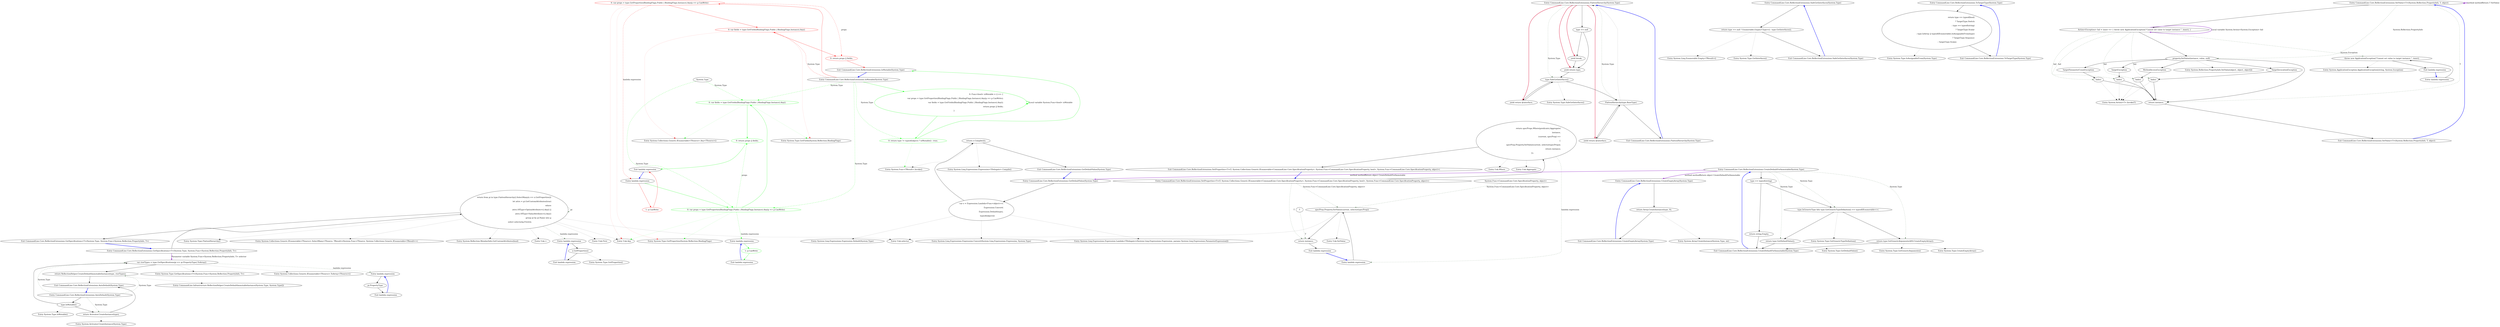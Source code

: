 digraph  {
n111 [label="System.Func<CommandLine.Core.SpecificationProperty, object>", span=""];
n112 [label=T, span=""];
n0 [cluster="CommandLine.Core.ReflectionExtensions.GetSpecifications<T>(System.Type, System.Func<System.Reflection.PropertyInfo, T>)", label="Entry CommandLine.Core.ReflectionExtensions.GetSpecifications<T>(System.Type, System.Func<System.Reflection.PropertyInfo, T>)", span="14-14"];
n1 [cluster="CommandLine.Core.ReflectionExtensions.GetSpecifications<T>(System.Type, System.Func<System.Reflection.PropertyInfo, T>)", label="return from pi in type.FlattenHierarchy().SelectMany(x => x.GetProperties())\r\n                   let attrs = pi.GetCustomAttributes(true)\r\n                   where\r\n                       attrs.OfType<OptionAttribute>().Any() ||\r\n                       attrs.OfType<ValueAttribute>().Any()\r\n                   group pi by pi.Name into g\r\n                   select selector(g.First());", span="16-22"];
n2 [cluster="CommandLine.Core.ReflectionExtensions.GetSpecifications<T>(System.Type, System.Func<System.Reflection.PropertyInfo, T>)", label="Exit CommandLine.Core.ReflectionExtensions.GetSpecifications<T>(System.Type, System.Func<System.Reflection.PropertyInfo, T>)", span="14-14"];
n3 [cluster="System.Type.FlattenHierarchy()", label="Entry System.Type.FlattenHierarchy()", span="25-25"];
n4 [cluster="System.Collections.Generic.IEnumerable<TSource>.SelectMany<TSource, TResult>(System.Func<TSource, System.Collections.Generic.IEnumerable<TResult>>)", label="Entry System.Collections.Generic.IEnumerable<TSource>.SelectMany<TSource, TResult>(System.Func<TSource, System.Collections.Generic.IEnumerable<TResult>>)", span="0-0"];
n5 [cluster="System.Reflection.MemberInfo.GetCustomAttributes(bool)", label="Entry System.Reflection.MemberInfo.GetCustomAttributes(bool)", span="0-0"];
n6 [cluster="Unk.>", label="Entry Unk.>", span=""];
n7 [cluster="Unk.Any", label="Entry Unk.Any", span=""];
n8 [cluster="Unk.First", label="Entry Unk.First", span=""];
n9 [cluster="Unk.selector", label="Entry Unk.selector", span=""];
n10 [cluster="lambda expression", label="Entry lambda expression", span="16-16"];
n11 [cluster="lambda expression", label="x.GetProperties()", span="16-16"];
n12 [cluster="lambda expression", label="Exit lambda expression", span="16-16"];
n13 [cluster="System.Type.GetProperties()", label="Entry System.Type.GetProperties()", span="0-0"];
n14 [cluster="CommandLine.Core.ReflectionExtensions.FlattenHierarchy(System.Type)", label="Entry CommandLine.Core.ReflectionExtensions.FlattenHierarchy(System.Type)", span="25-25"];
n15 [cluster="CommandLine.Core.ReflectionExtensions.FlattenHierarchy(System.Type)", label="type == null", span="27-27"];
n16 [cluster="CommandLine.Core.ReflectionExtensions.FlattenHierarchy(System.Type)", label="yield break;", span="29-29"];
n17 [cluster="CommandLine.Core.ReflectionExtensions.FlattenHierarchy(System.Type)", label="yield return type;", span="31-31"];
n19 [cluster="CommandLine.Core.ReflectionExtensions.FlattenHierarchy(System.Type)", label="yield return @interface;", span="34-34"];
n21 [cluster="CommandLine.Core.ReflectionExtensions.FlattenHierarchy(System.Type)", label="yield return @interface;", span="38-38"];
n18 [cluster="CommandLine.Core.ReflectionExtensions.FlattenHierarchy(System.Type)", label="type.SafeGetInterfaces()", span="32-32"];
n20 [cluster="CommandLine.Core.ReflectionExtensions.FlattenHierarchy(System.Type)", label="FlattenHierarchy(type.BaseType)", span="36-36"];
n23 [cluster="System.Type.SafeGetInterfaces()", label="Entry System.Type.SafeGetInterfaces()", span="42-42"];
n22 [cluster="CommandLine.Core.ReflectionExtensions.FlattenHierarchy(System.Type)", label="Exit CommandLine.Core.ReflectionExtensions.FlattenHierarchy(System.Type)", span="25-25"];
n24 [cluster="CommandLine.Core.ReflectionExtensions.SafeGetInterfaces(System.Type)", label="Entry CommandLine.Core.ReflectionExtensions.SafeGetInterfaces(System.Type)", span="42-42"];
n25 [cluster="CommandLine.Core.ReflectionExtensions.SafeGetInterfaces(System.Type)", label="return type == null ? Enumerable.Empty<Type>() : type.GetInterfaces();", span="44-44"];
n26 [cluster="CommandLine.Core.ReflectionExtensions.SafeGetInterfaces(System.Type)", label="Exit CommandLine.Core.ReflectionExtensions.SafeGetInterfaces(System.Type)", span="42-42"];
n27 [cluster="System.Linq.Enumerable.Empty<TResult>()", label="Entry System.Linq.Enumerable.Empty<TResult>()", span="0-0"];
n28 [cluster="System.Type.GetInterfaces()", label="Entry System.Type.GetInterfaces()", span="0-0"];
n29 [cluster="CommandLine.Core.ReflectionExtensions.ToTargetType(System.Type)", label="Entry CommandLine.Core.ReflectionExtensions.ToTargetType(System.Type)", span="47-47"];
n30 [cluster="CommandLine.Core.ReflectionExtensions.ToTargetType(System.Type)", label="return type == typeof(bool)\r\n                       ? TargetType.Switch\r\n                       : type == typeof(string)\r\n                             ? TargetType.Scalar\r\n                             : type.IsArray || typeof(IEnumerable).IsAssignableFrom(type)\r\n                                   ? TargetType.Sequence\r\n                                   : TargetType.Scalar;", span="49-55"];
n31 [cluster="CommandLine.Core.ReflectionExtensions.ToTargetType(System.Type)", label="Exit CommandLine.Core.ReflectionExtensions.ToTargetType(System.Type)", span="47-47"];
n32 [cluster="System.Type.IsAssignableFrom(System.Type)", label="Entry System.Type.IsAssignableFrom(System.Type)", span="0-0"];
n33 [cluster="CommandLine.Core.ReflectionExtensions.SetProperties<T>(T, System.Collections.Generic.IEnumerable<CommandLine.Core.SpecificationProperty>, System.Func<CommandLine.Core.SpecificationProperty, bool>, System.Func<CommandLine.Core.SpecificationProperty, object>)", label="Entry CommandLine.Core.ReflectionExtensions.SetProperties<T>(T, System.Collections.Generic.IEnumerable<CommandLine.Core.SpecificationProperty>, System.Func<CommandLine.Core.SpecificationProperty, bool>, System.Func<CommandLine.Core.SpecificationProperty, object>)", span="58-58"];
n34 [cluster="CommandLine.Core.ReflectionExtensions.SetProperties<T>(T, System.Collections.Generic.IEnumerable<CommandLine.Core.SpecificationProperty>, System.Func<CommandLine.Core.SpecificationProperty, bool>, System.Func<CommandLine.Core.SpecificationProperty, object>)", label="return specProps.Where(predicate).Aggregate(\r\n                instance,\r\n                (current, specProp) =>\r\n                    {\r\n                        specProp.Property.SetValue(current, selector(specProp));\r\n                        return instance;\r\n                    });", span="64-70"];
n39 [cluster="lambda expression", label="specProp.Property.SetValue(current, selector(specProp))", span="68-68"];
n40 [cluster="lambda expression", label="return instance;", span="69-69"];
n35 [cluster="CommandLine.Core.ReflectionExtensions.SetProperties<T>(T, System.Collections.Generic.IEnumerable<CommandLine.Core.SpecificationProperty>, System.Func<CommandLine.Core.SpecificationProperty, bool>, System.Func<CommandLine.Core.SpecificationProperty, object>)", label="Exit CommandLine.Core.ReflectionExtensions.SetProperties<T>(T, System.Collections.Generic.IEnumerable<CommandLine.Core.SpecificationProperty>, System.Func<CommandLine.Core.SpecificationProperty, bool>, System.Func<CommandLine.Core.SpecificationProperty, object>)", span="58-58"];
n36 [cluster="Unk.Where", label="Entry Unk.Where", span=""];
n37 [cluster="Unk.Aggregate", label="Entry Unk.Aggregate", span=""];
n38 [cluster="lambda expression", label="Entry lambda expression", span="66-70"];
n42 [cluster="Unk.SetValue", label="Entry Unk.SetValue", span=""];
n41 [cluster="lambda expression", label="Exit lambda expression", span="66-70"];
n43 [cluster="CommandLine.Core.ReflectionExtensions.SetValue<T>(System.Reflection.PropertyInfo, T, object)", label="Entry CommandLine.Core.ReflectionExtensions.SetValue<T>(System.Reflection.PropertyInfo, T, object)", span="73-73"];
n44 [cluster="CommandLine.Core.ReflectionExtensions.SetValue<T>(System.Reflection.PropertyInfo, T, object)", label="Action<Exception> fail = inner => { throw new ApplicationException(''Cannot set value to target instance.'', inner); }", span="75-75"];
n45 [cluster="CommandLine.Core.ReflectionExtensions.SetValue<T>(System.Reflection.PropertyInfo, T, object)", label="property.SetValue(instance, value, null)", span="79-79"];
n54 [cluster="CommandLine.Core.ReflectionExtensions.SetValue<T>(System.Reflection.PropertyInfo, T, object)", label="return instance;", span="98-98"];
n59 [cluster="lambda expression", label="throw new ApplicationException(''Cannot set value to target instance.'', inner);", span="75-75"];
n47 [cluster="CommandLine.Core.ReflectionExtensions.SetValue<T>(System.Reflection.PropertyInfo, T, object)", label="fail(e)", span="83-83"];
n49 [cluster="CommandLine.Core.ReflectionExtensions.SetValue<T>(System.Reflection.PropertyInfo, T, object)", label="fail(e)", span="87-87"];
n51 [cluster="CommandLine.Core.ReflectionExtensions.SetValue<T>(System.Reflection.PropertyInfo, T, object)", label="fail(e)", span="91-91"];
n53 [cluster="CommandLine.Core.ReflectionExtensions.SetValue<T>(System.Reflection.PropertyInfo, T, object)", label="fail(e)", span="95-95"];
n46 [cluster="CommandLine.Core.ReflectionExtensions.SetValue<T>(System.Reflection.PropertyInfo, T, object)", label=TargetException, span="81-81"];
n48 [cluster="CommandLine.Core.ReflectionExtensions.SetValue<T>(System.Reflection.PropertyInfo, T, object)", label=TargetParameterCountException, span="85-85"];
n50 [cluster="CommandLine.Core.ReflectionExtensions.SetValue<T>(System.Reflection.PropertyInfo, T, object)", label=MethodAccessException, span="89-89"];
n52 [cluster="CommandLine.Core.ReflectionExtensions.SetValue<T>(System.Reflection.PropertyInfo, T, object)", label=TargetInvocationException, span="93-93"];
n56 [cluster="System.Reflection.PropertyInfo.SetValue(object, object, object[])", label="Entry System.Reflection.PropertyInfo.SetValue(object, object, object[])", span="0-0"];
n57 [cluster="System.Action<T>.Invoke(T)", label="Entry System.Action<T>.Invoke(T)", span="0-0"];
n55 [cluster="CommandLine.Core.ReflectionExtensions.SetValue<T>(System.Reflection.PropertyInfo, T, object)", label="Exit CommandLine.Core.ReflectionExtensions.SetValue<T>(System.Reflection.PropertyInfo, T, object)", span="73-73"];
n58 [cluster="lambda expression", label="Entry lambda expression", span="75-75"];
n60 [cluster="lambda expression", label="Exit lambda expression", span="75-75"];
n61 [cluster="System.ApplicationException.ApplicationException(string, System.Exception)", label="Entry System.ApplicationException.ApplicationException(string, System.Exception)", span="0-0"];
n62 [cluster="CommandLine.Core.ReflectionExtensions.CreateEmptyArray(System.Type)", label="Entry CommandLine.Core.ReflectionExtensions.CreateEmptyArray(System.Type)", span="101-101"];
n63 [cluster="CommandLine.Core.ReflectionExtensions.CreateEmptyArray(System.Type)", label="return Array.CreateInstance(type, 0);", span="103-103"];
n64 [cluster="CommandLine.Core.ReflectionExtensions.CreateEmptyArray(System.Type)", label="Exit CommandLine.Core.ReflectionExtensions.CreateEmptyArray(System.Type)", span="101-101"];
n65 [cluster="System.Array.CreateInstance(System.Type, int)", label="Entry System.Array.CreateInstance(System.Type, int)", span="0-0"];
n66 [cluster="CommandLine.Core.ReflectionExtensions.GetDefaultValue(System.Type)", label="Entry CommandLine.Core.ReflectionExtensions.GetDefaultValue(System.Type)", span="106-106"];
n67 [cluster="CommandLine.Core.ReflectionExtensions.GetDefaultValue(System.Type)", label="var e = Expression.Lambda<Func<object>>(\r\n                Expression.Convert(\r\n                    Expression.Default(type),\r\n                    typeof(object)))", span="108-111"];
n68 [cluster="CommandLine.Core.ReflectionExtensions.GetDefaultValue(System.Type)", label="return e.Compile()();", span="112-112"];
n70 [cluster="System.Linq.Expressions.Expression.Default(System.Type)", label="Entry System.Linq.Expressions.Expression.Default(System.Type)", span="0-0"];
n71 [cluster="System.Linq.Expressions.Expression.Convert(System.Linq.Expressions.Expression, System.Type)", label="Entry System.Linq.Expressions.Expression.Convert(System.Linq.Expressions.Expression, System.Type)", span="0-0"];
n72 [cluster="System.Linq.Expressions.Expression.Lambda<TDelegate>(System.Linq.Expressions.Expression, params System.Linq.Expressions.ParameterExpression[])", label="Entry System.Linq.Expressions.Expression.Lambda<TDelegate>(System.Linq.Expressions.Expression, params System.Linq.Expressions.ParameterExpression[])", span="0-0"];
n69 [cluster="CommandLine.Core.ReflectionExtensions.GetDefaultValue(System.Type)", label="Exit CommandLine.Core.ReflectionExtensions.GetDefaultValue(System.Type)", span="106-106"];
n73 [cluster="System.Linq.Expressions.Expression<TDelegate>.Compile()", label="Entry System.Linq.Expressions.Expression<TDelegate>.Compile()", span="0-0"];
n74 [cluster="System.Func<TResult>.Invoke()", label="Entry System.Func<TResult>.Invoke()", span="0-0"];
n75 [cluster="CommandLine.Core.ReflectionExtensions.IsMutable(System.Type)", label="Entry CommandLine.Core.ReflectionExtensions.IsMutable(System.Type)", span="115-115"];
n76 [cluster="CommandLine.Core.ReflectionExtensions.IsMutable(System.Type)", color=red, community=0, label="0: var props = type.GetProperties(BindingFlags.Public | BindingFlags.Instance).Any(p => p.CanWrite)", span="117-117"];
n77 [cluster="CommandLine.Core.ReflectionExtensions.IsMutable(System.Type)", color=red, community=0, label="0: var fields = type.GetFields(BindingFlags.Public | BindingFlags.Instance).Any()", span="118-118"];
n80 [cluster="System.Type.GetProperties(System.Reflection.BindingFlags)", label="Entry System.Type.GetProperties(System.Reflection.BindingFlags)", span="0-0"];
n83 [cluster="lambda expression", label="Entry lambda expression", span="117-117"];
n78 [cluster="CommandLine.Core.ReflectionExtensions.IsMutable(System.Type)", color=red, community=0, label="0: return props || fields;", span="119-119"];
n81 [cluster="System.Type.GetFields(System.Reflection.BindingFlags)", label="Entry System.Type.GetFields(System.Reflection.BindingFlags)", span="0-0"];
n82 [cluster="System.Collections.Generic.IEnumerable<TSource>.Any<TSource>()", label="Entry System.Collections.Generic.IEnumerable<TSource>.Any<TSource>()", span="0-0"];
n79 [cluster="CommandLine.Core.ReflectionExtensions.IsMutable(System.Type)", label="Exit CommandLine.Core.ReflectionExtensions.IsMutable(System.Type)", span="115-115"];
n84 [cluster="lambda expression", color=red, community=0, label="1: p.CanWrite", span="117-117"];
n85 [cluster="lambda expression", label="Exit lambda expression", span="117-117"];
n86 [cluster="CommandLine.Core.ReflectionExtensions.CreateDefaultForImmutable(System.Type)", label="Entry CommandLine.Core.ReflectionExtensions.CreateDefaultForImmutable(System.Type)", span="122-122"];
n87 [cluster="CommandLine.Core.ReflectionExtensions.CreateDefaultForImmutable(System.Type)", label="type == typeof(string)", span="124-124"];
n89 [cluster="CommandLine.Core.ReflectionExtensions.CreateDefaultForImmutable(System.Type)", label="type.IsGenericType && type.GetGenericTypeDefinition() == typeof(IEnumerable<>)", span="128-128"];
n90 [cluster="CommandLine.Core.ReflectionExtensions.CreateDefaultForImmutable(System.Type)", label="return type.GetGenericArguments()[0].CreateEmptyArray();", span="130-130"];
n91 [cluster="CommandLine.Core.ReflectionExtensions.CreateDefaultForImmutable(System.Type)", label="return type.GetDefaultValue();", span="132-132"];
n88 [cluster="CommandLine.Core.ReflectionExtensions.CreateDefaultForImmutable(System.Type)", label="return string.Empty;", span="126-126"];
n93 [cluster="System.Type.GetGenericTypeDefinition()", label="Entry System.Type.GetGenericTypeDefinition()", span="0-0"];
n92 [cluster="CommandLine.Core.ReflectionExtensions.CreateDefaultForImmutable(System.Type)", label="Exit CommandLine.Core.ReflectionExtensions.CreateDefaultForImmutable(System.Type)", span="122-122"];
n94 [cluster="System.Type.GetGenericArguments()", label="Entry System.Type.GetGenericArguments()", span="0-0"];
n95 [cluster="System.Type.CreateEmptyArray()", label="Entry System.Type.CreateEmptyArray()", span="101-101"];
n96 [cluster="System.Type.GetDefaultValue()", label="Entry System.Type.GetDefaultValue()", span="106-106"];
n97 [cluster="CommandLine.Core.ReflectionExtensions.AutoDefault(System.Type)", label="Entry CommandLine.Core.ReflectionExtensions.AutoDefault(System.Type)", span="135-135"];
n98 [cluster="CommandLine.Core.ReflectionExtensions.AutoDefault(System.Type)", label="type.IsMutable()", span="137-137"];
n99 [cluster="CommandLine.Core.ReflectionExtensions.AutoDefault(System.Type)", label="return Activator.CreateInstance(type);", span="139-139"];
n100 [cluster="CommandLine.Core.ReflectionExtensions.AutoDefault(System.Type)", label="var ctorTypes = type.GetSpecifications(pi => pi.PropertyType).ToArray()", span="142-142"];
n101 [cluster="CommandLine.Core.ReflectionExtensions.AutoDefault(System.Type)", label="return ReflectionHelper.CreateDefaultImmutableInstance(type, ctorTypes);", span="144-144"];
n103 [cluster="System.Type.IsMutable()", label="Entry System.Type.IsMutable()", span="115-115"];
n105 [cluster="System.Type.GetSpecifications<T>(System.Func<System.Reflection.PropertyInfo, T>)", label="Entry System.Type.GetSpecifications<T>(System.Func<System.Reflection.PropertyInfo, T>)", span="14-14"];
n106 [cluster="System.Collections.Generic.IEnumerable<TSource>.ToArray<TSource>()", label="Entry System.Collections.Generic.IEnumerable<TSource>.ToArray<TSource>()", span="0-0"];
n108 [cluster="lambda expression", label="Entry lambda expression", span="142-142"];
n102 [cluster="CommandLine.Core.ReflectionExtensions.AutoDefault(System.Type)", label="Exit CommandLine.Core.ReflectionExtensions.AutoDefault(System.Type)", span="135-135"];
n104 [cluster="System.Activator.CreateInstance(System.Type)", label="Entry System.Activator.CreateInstance(System.Type)", span="0-0"];
n107 [cluster="CommandLine.Infrastructure.ReflectionHelper.CreateDefaultImmutableInstance(System.Type, System.Type[])", label="Entry CommandLine.Infrastructure.ReflectionHelper.CreateDefaultImmutableInstance(System.Type, System.Type[])", span="50-50"];
n109 [cluster="lambda expression", label="pi.PropertyType", span="142-142"];
n110 [cluster="lambda expression", label="Exit lambda expression", span="142-142"];
d76 [cluster="CommandLine.Core.ReflectionExtensions.IsMutable(System.Type)", color=green, community=0, label="0: Func<bool> isMutable = () => {\r\n                var props = type.GetProperties(BindingFlags.Public | BindingFlags.Instance).Any(p => p.CanWrite);\r\n                var fields = type.GetFields(BindingFlags.Public | BindingFlags.Instance).Any();\r\n                return props || fields;\r\n            }", span="117-121"];
d77 [cluster="CommandLine.Core.ReflectionExtensions.IsMutable(System.Type)", color=green, community=0, label="0: return type != typeof(object) ? isMutable() : true;", span="122-122"];
d80 [cluster="lambda expression", color=green, community=0, label="0: var props = type.GetProperties(BindingFlags.Public | BindingFlags.Instance).Any(p => p.CanWrite)", span="118-118"];
d117 [label="System.Type", span=""];
d81 [cluster="lambda expression", color=green, community=0, label="0: var fields = type.GetFields(BindingFlags.Public | BindingFlags.Instance).Any()", span="119-119"];
d87 [cluster="lambda expression", label="Entry lambda expression", span="118-118"];
d82 [cluster="lambda expression", color=green, community=0, label="0: return props || fields;", span="120-120"];
d88 [cluster="lambda expression", color=green, community=0, label="1: p.CanWrite", span="118-118"];
d89 [cluster="lambda expression", label="Exit lambda expression", span="118-118"];
n111 -> n39  [color=darkseagreen4, key=1, label="System.Func<CommandLine.Core.SpecificationProperty, object>", style=dashed];
n112 -> n40  [color=darkseagreen4, key=1, label=T, style=dashed];
n0 -> n1  [key=0, style=solid];
n0 -> n100  [color=darkorchid, key=3, label="Parameter variable System.Func<System.Reflection.PropertyInfo, T> selector", style=bold];
n1 -> n2  [key=0, style=solid];
n1 -> n3  [key=2, style=dotted];
n1 -> n4  [key=2, style=dotted];
n1 -> n5  [key=2, style=dotted];
n1 -> n6  [key=2, style=dotted];
n1 -> n7  [key=2, style=dotted];
n1 -> n8  [key=2, style=dotted];
n1 -> n9  [key=2, style=dotted];
n1 -> n10  [color=darkseagreen4, key=1, label="lambda expression", style=dashed];
n1 -> n1  [color=darkseagreen4, key=1, label=pi, style=dashed];
n2 -> n0  [color=blue, key=0, style=bold];
n10 -> n11  [key=0, style=solid];
n11 -> n12  [key=0, style=solid];
n11 -> n13  [key=2, style=dotted];
n12 -> n10  [color=blue, key=0, style=bold];
n14 -> n15  [key=0, style=solid];
n14 -> n16  [color=crimson, key=0, style=bold];
n14 -> n17  [color=crimson, key=0, style=bold];
n14 -> n19  [color=crimson, key=0, style=bold];
n14 -> n21  [color=crimson, key=0, style=bold];
n14 -> n18  [color=darkseagreen4, key=1, label="System.Type", style=dashed];
n14 -> n20  [color=darkseagreen4, key=1, label="System.Type", style=dashed];
n15 -> n16  [key=0, style=solid];
n15 -> n17  [key=0, style=solid];
n16 -> n17  [key=0, style=solid];
n17 -> n18  [key=0, style=solid];
n19 -> n18  [key=0, style=solid];
n21 -> n20  [key=0, style=solid];
n18 -> n19  [key=0, style=solid];
n18 -> n20  [key=0, style=solid];
n18 -> n23  [key=2, style=dotted];
n20 -> n21  [key=0, style=solid];
n20 -> n22  [key=0, style=solid];
n20 -> n14  [key=2, style=dotted];
n22 -> n14  [color=blue, key=0, style=bold];
n24 -> n25  [key=0, style=solid];
n25 -> n26  [key=0, style=solid];
n25 -> n27  [key=2, style=dotted];
n25 -> n28  [key=2, style=dotted];
n26 -> n24  [color=blue, key=0, style=bold];
n29 -> n30  [key=0, style=solid];
n30 -> n31  [key=0, style=solid];
n30 -> n32  [key=2, style=dotted];
n31 -> n29  [color=blue, key=0, style=bold];
n33 -> n34  [key=0, style=solid];
n33 -> n39  [color=darkseagreen4, key=1, label="System.Func<CommandLine.Core.SpecificationProperty, object>", style=dashed];
n33 -> n40  [color=darkseagreen4, key=1, label=T, style=dashed];
n34 -> n35  [key=0, style=solid];
n34 -> n36  [key=2, style=dotted];
n34 -> n37  [key=2, style=dotted];
n34 -> n38  [color=darkseagreen4, key=1, label="lambda expression", style=dashed];
n39 -> n40  [key=0, style=solid];
n39 -> n9  [key=2, style=dotted];
n39 -> n42  [key=2, style=dotted];
n40 -> n41  [key=0, style=solid];
n35 -> n33  [color=blue, key=0, style=bold];
n38 -> n39  [key=0, style=solid];
n41 -> n38  [color=blue, key=0, style=bold];
n43 -> n44  [key=0, style=solid];
n43 -> n45  [color=darkseagreen4, key=1, label="System.Reflection.PropertyInfo", style=dashed];
n43 -> n54  [color=darkseagreen4, key=1, label=T, style=dashed];
n43 -> n43  [color=darkorchid, key=3, label="method methodReturn T SetValue", style=bold];
n44 -> n45  [key=0, style=solid];
n44 -> n59  [color=darkseagreen4, key=1, label="System.Exception", style=dashed];
n44 -> n47  [color=darkseagreen4, key=1, label=fail, style=dashed];
n44 -> n49  [color=darkseagreen4, key=1, label=fail, style=dashed];
n44 -> n51  [color=darkseagreen4, key=1, label=fail, style=dashed];
n44 -> n53  [color=darkseagreen4, key=1, label=fail, style=dashed];
n44 -> n44  [color=darkorchid, key=3, label="Local variable System.Action<System.Exception> fail", style=bold];
n45 -> n46  [key=0, style=solid];
n45 -> n48  [key=0, style=solid];
n45 -> n50  [key=0, style=solid];
n45 -> n52  [key=0, style=solid];
n45 -> n54  [key=0, style=solid];
n45 -> n56  [key=2, style=dotted];
n54 -> n55  [key=0, style=solid];
n59 -> n60  [key=0, style=solid];
n59 -> n61  [key=2, style=dotted];
n47 -> n54  [key=0, style=solid];
n47 -> n57  [key=2, style=dotted];
n49 -> n54  [key=0, style=solid];
n49 -> n57  [key=2, style=dotted];
n51 -> n54  [key=0, style=solid];
n51 -> n57  [key=2, style=dotted];
n53 -> n54  [key=0, style=solid];
n53 -> n57  [key=2, style=dotted];
n46 -> n47  [key=0, style=solid];
n48 -> n49  [key=0, style=solid];
n50 -> n51  [key=0, style=solid];
n52 -> n53  [key=0, style=solid];
n55 -> n43  [color=blue, key=0, style=bold];
n58 -> n59  [key=0, style=solid];
n60 -> n58  [color=blue, key=0, style=bold];
n62 -> n63  [key=0, style=solid];
n63 -> n64  [key=0, style=solid];
n63 -> n65  [key=2, style=dotted];
n64 -> n62  [color=blue, key=0, style=bold];
n66 -> n67  [key=0, style=solid];
n67 -> n68  [key=0, style=solid];
n67 -> n70  [key=2, style=dotted];
n67 -> n71  [key=2, style=dotted];
n67 -> n72  [key=2, style=dotted];
n68 -> n69  [key=0, style=solid];
n68 -> n73  [key=2, style=dotted];
n68 -> n74  [key=2, style=dotted];
n69 -> n66  [color=blue, key=0, style=bold];
n75 -> n76  [color=red, key=0, style=solid];
n75 -> n77  [color=red, key=1, label="System.Type", style=dashed];
n75 -> d76  [color=green, key=0, style=solid];
n75 -> d80  [color=green, key=1, label="System.Type", style=dashed];
n75 -> d81  [color=green, key=1, label="System.Type", style=dashed];
n75 -> d77  [color=green, key=1, label="System.Type", style=dashed];
n76 -> n77  [color=red, key=0, style=solid];
n76 -> n80  [color=red, key=2, style=dotted];
n76 -> n7  [color=red, key=2, style=dotted];
n76 -> n83  [color=red, key=1, label="lambda expression", style=dashed];
n76 -> n78  [color=red, key=1, label=props, style=dashed];
n77 -> n78  [color=red, key=0, style=solid];
n77 -> n81  [color=red, key=2, style=dotted];
n77 -> n82  [color=red, key=2, style=dotted];
n83 -> n84  [color=red, key=0, style=solid];
n83 -> d80  [color=green, key=0, style=solid];
n78 -> n79  [color=red, key=0, style=solid];
n79 -> n75  [color=blue, key=0, style=bold];
n84 -> n85  [color=red, key=0, style=solid];
n85 -> n83  [color=blue, key=0, style=bold];
n86 -> n87  [key=0, style=solid];
n86 -> n89  [color=darkseagreen4, key=1, label="System.Type", style=dashed];
n86 -> n90  [color=darkseagreen4, key=1, label="System.Type", style=dashed];
n86 -> n91  [color=darkseagreen4, key=1, label="System.Type", style=dashed];
n86 -> n62  [color=darkorchid, key=3, label="method methodReturn object CreateDefaultForImmutable", style=bold];
n86 -> n66  [color=darkorchid, key=3, label="method methodReturn object CreateDefaultForImmutable", style=bold];
n87 -> n88  [key=0, style=solid];
n87 -> n89  [key=0, style=solid];
n89 -> n90  [key=0, style=solid];
n89 -> n91  [key=0, style=solid];
n89 -> n93  [key=2, style=dotted];
n90 -> n92  [key=0, style=solid];
n90 -> n94  [key=2, style=dotted];
n90 -> n95  [key=2, style=dotted];
n91 -> n92  [key=0, style=solid];
n91 -> n96  [key=2, style=dotted];
n88 -> n92  [key=0, style=solid];
n92 -> n86  [color=blue, key=0, style=bold];
n97 -> n98  [key=0, style=solid];
n97 -> n99  [color=darkseagreen4, key=1, label="System.Type", style=dashed];
n97 -> n100  [color=darkseagreen4, key=1, label="System.Type", style=dashed];
n97 -> n101  [color=darkseagreen4, key=1, label="System.Type", style=dashed];
n98 -> n99  [key=0, style=solid];
n98 -> n100  [key=0, style=solid];
n98 -> n103  [key=2, style=dotted];
n99 -> n102  [key=0, style=solid];
n99 -> n104  [key=2, style=dotted];
n100 -> n101  [key=0, style=solid];
n100 -> n105  [key=2, style=dotted];
n100 -> n106  [key=2, style=dotted];
n100 -> n108  [color=darkseagreen4, key=1, label="lambda expression", style=dashed];
n101 -> n102  [key=0, style=solid];
n101 -> n107  [key=2, style=dotted];
n108 -> n109  [key=0, style=solid];
n102 -> n97  [color=blue, key=0, style=bold];
n109 -> n110  [key=0, style=solid];
n110 -> n108  [color=blue, key=0, style=bold];
d76 -> d76  [color=green, key=3, label="Local variable System.Func<bool> isMutable", style=bold];
d76 -> d77  [color=green, key=0, style=solid];
d77 -> n79  [color=green, key=0, style=solid];
d77 -> n74  [color=green, key=2, style=dotted];
d80 -> d81  [color=green, key=0, style=solid];
d80 -> n80  [color=green, key=2, style=dotted];
d80 -> n7  [color=green, key=2, style=dotted];
d80 -> d87  [color=green, key=1, label="lambda expression", style=dashed];
d80 -> d82  [color=green, key=1, label=props, style=dashed];
d117 -> d80  [color=green, key=1, label="System.Type", style=dashed];
d117 -> d81  [color=green, key=1, label="System.Type", style=dashed];
d81 -> d82  [color=green, key=0, style=solid];
d81 -> n81  [color=green, key=2, style=dotted];
d81 -> n82  [color=green, key=2, style=dotted];
d87 -> d88  [color=green, key=0, style=solid];
d82 -> n85  [color=green, key=0, style=solid];
d88 -> d89  [color=green, key=0, style=solid];
d89 -> d87  [color=blue, key=0, style=bold];
}
